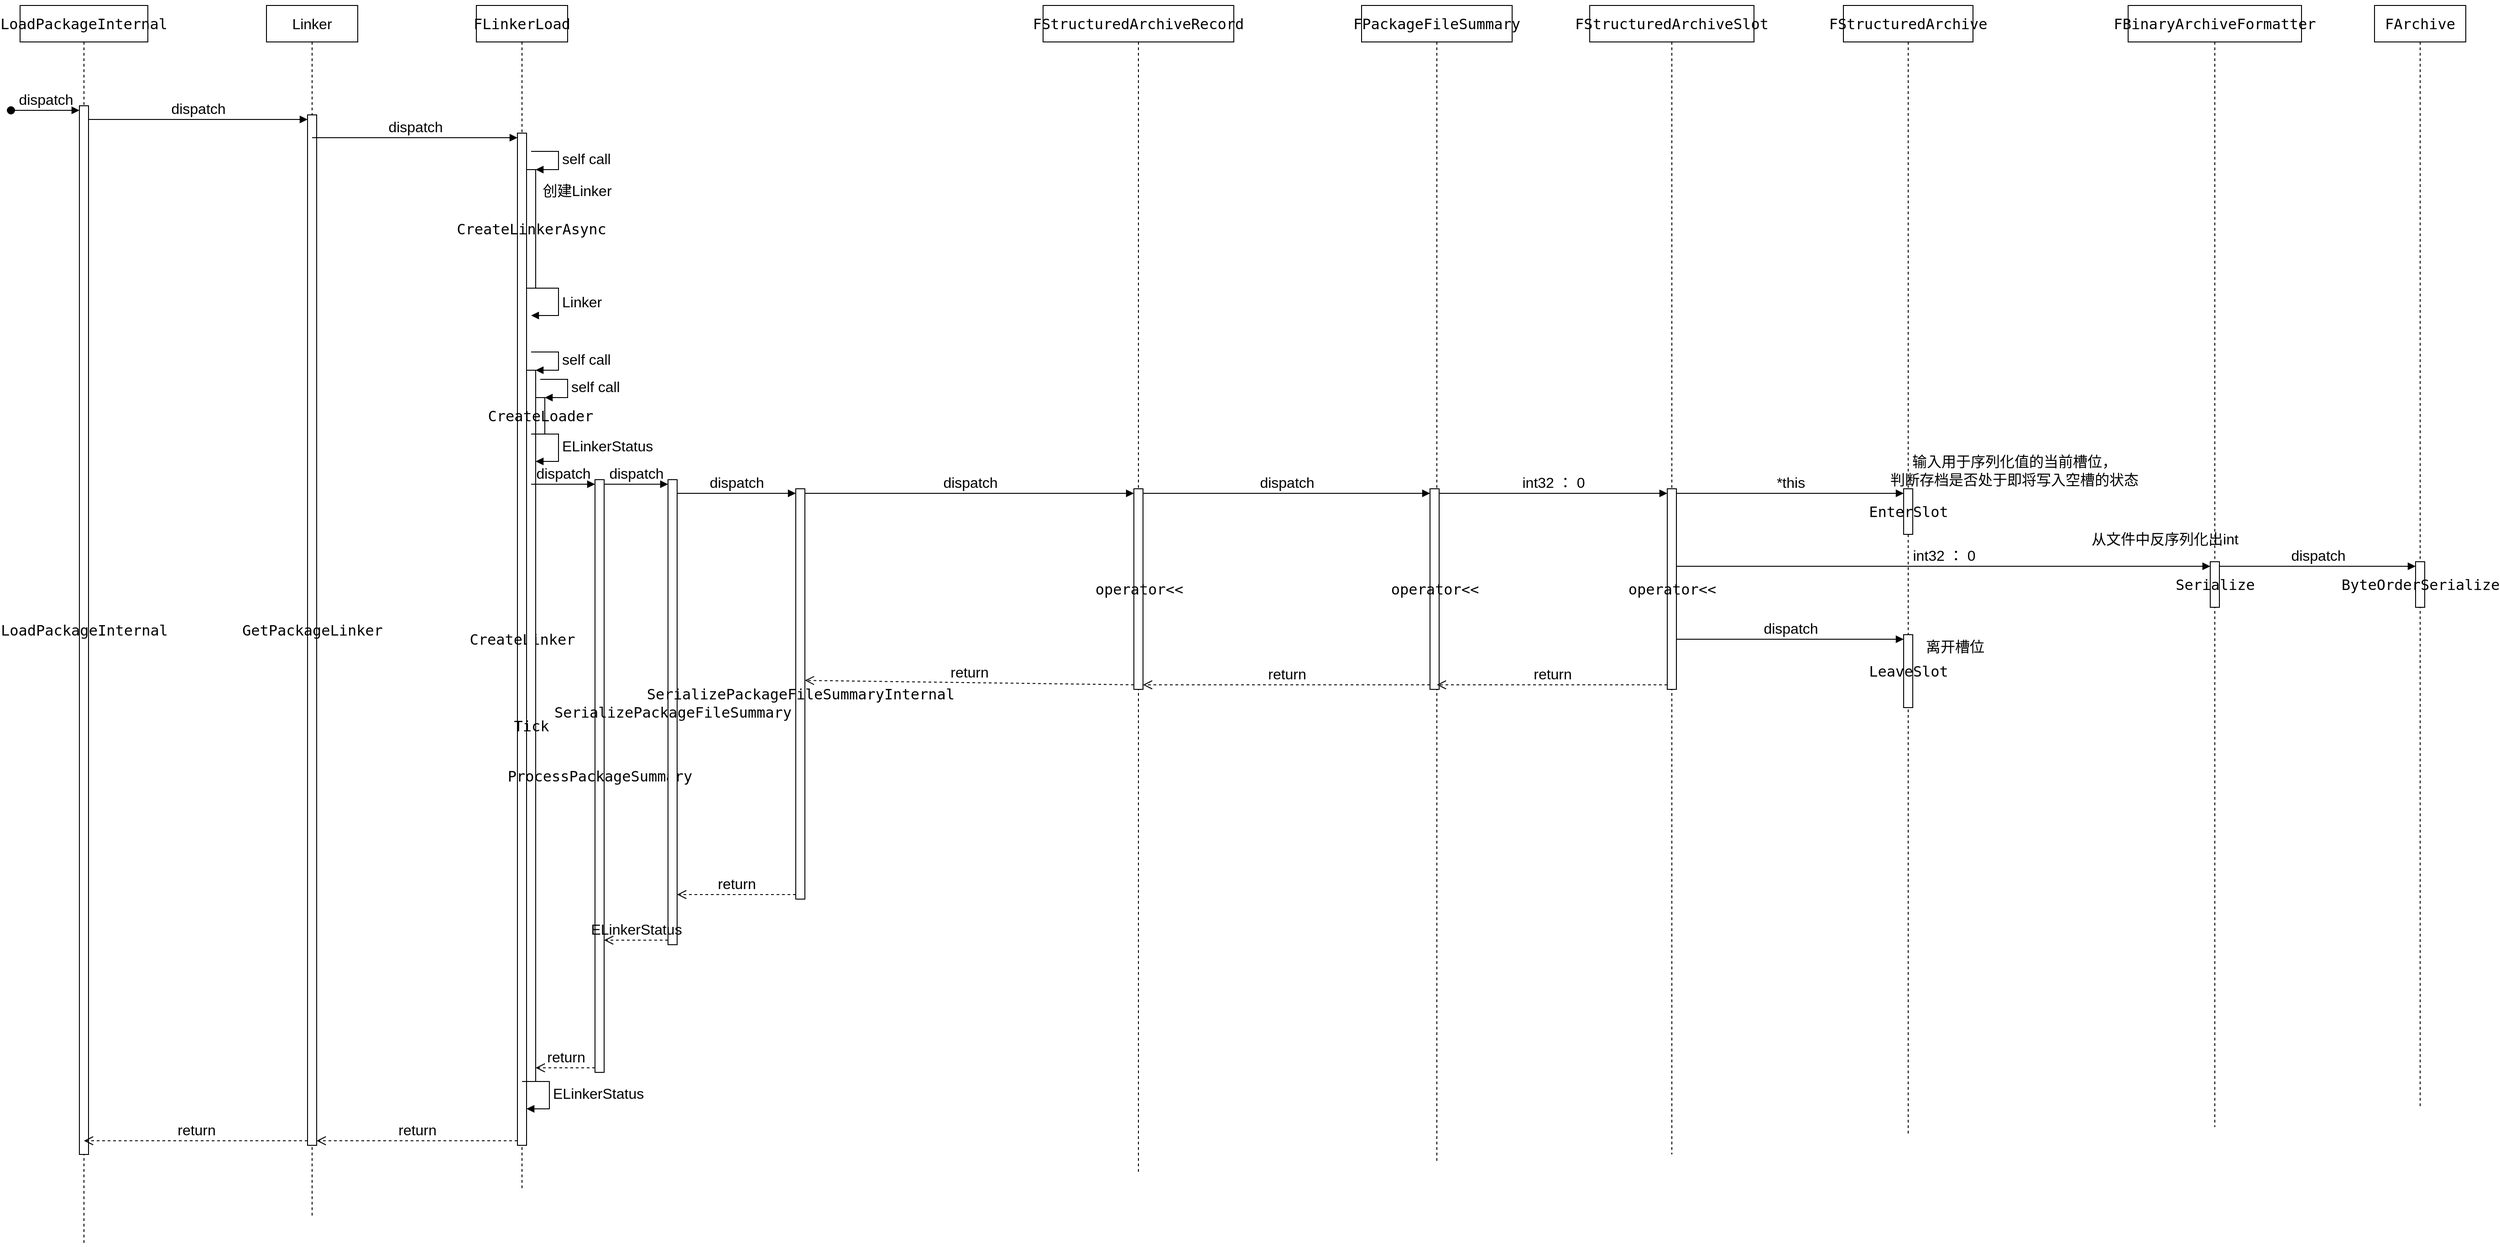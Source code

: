 <mxfile version="27.0.6" pages="2">
  <diagram name="UObject的反序列化时序图" id="ty9AjxiSXVpi8jd9Yawi">
    <mxGraphModel dx="3545" dy="1965" grid="1" gridSize="10" guides="1" tooltips="1" connect="1" arrows="1" fold="1" page="1" pageScale="1" pageWidth="827" pageHeight="1169" math="0" shadow="0">
      <root>
        <mxCell id="0" />
        <mxCell id="1" parent="0" />
        <mxCell id="tDlCE4xTZY2SPCMw47_L-1" value="&lt;div&gt;&lt;pre style=&quot;font-family: &amp;quot;JetBrains Mono&amp;quot;, monospace;&quot;&gt;&lt;span&gt;LoadPackageInternal&lt;/span&gt;&lt;/pre&gt;&lt;/div&gt;" style="shape=umlLifeline;perimeter=lifelinePerimeter;whiteSpace=wrap;html=1;container=1;dropTarget=0;collapsible=0;recursiveResize=0;outlineConnect=0;portConstraint=eastwest;newEdgeStyle={&quot;curved&quot;:0,&quot;rounded&quot;:0};fontColor=#000000;labelBackgroundColor=none;fontSize=16;" vertex="1" parent="1">
          <mxGeometry x="70" y="40" width="140" height="1360" as="geometry" />
        </mxCell>
        <mxCell id="tDlCE4xTZY2SPCMw47_L-3" value="&lt;div&gt;&lt;pre style=&quot;font-family: &amp;quot;JetBrains Mono&amp;quot;, monospace;&quot;&gt;LoadPackageInternal&lt;/pre&gt;&lt;/div&gt;" style="html=1;points=[[0,0,0,0,5],[0,1,0,0,-5],[1,0,0,0,5],[1,1,0,0,-5]];perimeter=orthogonalPerimeter;outlineConnect=0;targetShapes=umlLifeline;portConstraint=eastwest;newEdgeStyle={&quot;curved&quot;:0,&quot;rounded&quot;:0};fontColor=#000000;labelBackgroundColor=none;fontSize=16;" vertex="1" parent="tDlCE4xTZY2SPCMw47_L-1">
          <mxGeometry x="65" y="110" width="10" height="1150" as="geometry" />
        </mxCell>
        <mxCell id="tDlCE4xTZY2SPCMw47_L-4" value="dispatch" style="html=1;verticalAlign=bottom;startArrow=oval;endArrow=block;startSize=8;curved=0;rounded=0;entryX=0;entryY=0;entryDx=0;entryDy=5;fontColor=#000000;labelBackgroundColor=none;fontSize=16;" edge="1" target="tDlCE4xTZY2SPCMw47_L-3" parent="tDlCE4xTZY2SPCMw47_L-1">
          <mxGeometry relative="1" as="geometry">
            <mxPoint x="-10" y="115" as="sourcePoint" />
          </mxGeometry>
        </mxCell>
        <mxCell id="tDlCE4xTZY2SPCMw47_L-2" value="Linker" style="shape=umlLifeline;perimeter=lifelinePerimeter;whiteSpace=wrap;html=1;container=1;dropTarget=0;collapsible=0;recursiveResize=0;outlineConnect=0;portConstraint=eastwest;newEdgeStyle={&quot;curved&quot;:0,&quot;rounded&quot;:0};fontColor=#000000;labelBackgroundColor=none;fontSize=16;" vertex="1" parent="1">
          <mxGeometry x="340" y="40" width="100" height="1330" as="geometry" />
        </mxCell>
        <mxCell id="tDlCE4xTZY2SPCMw47_L-5" value="&lt;div&gt;&lt;pre style=&quot;font-family: &amp;quot;JetBrains Mono&amp;quot;, monospace;&quot;&gt;&lt;div&gt;&lt;pre style=&quot;font-family: &amp;quot;JetBrains Mono&amp;quot;, monospace;&quot;&gt;GetPackageLinker&lt;/pre&gt;&lt;/div&gt;&lt;/pre&gt;&lt;/div&gt;" style="html=1;points=[[0,0,0,0,5],[0,1,0,0,-5],[1,0,0,0,5],[1,1,0,0,-5]];perimeter=orthogonalPerimeter;outlineConnect=0;targetShapes=umlLifeline;portConstraint=eastwest;newEdgeStyle={&quot;curved&quot;:0,&quot;rounded&quot;:0};fontColor=#000000;labelBackgroundColor=none;fontSize=16;" vertex="1" parent="tDlCE4xTZY2SPCMw47_L-2">
          <mxGeometry x="45" y="120" width="10" height="1130" as="geometry" />
        </mxCell>
        <mxCell id="tDlCE4xTZY2SPCMw47_L-6" value="dispatch" style="html=1;verticalAlign=bottom;endArrow=block;curved=0;rounded=0;entryX=0;entryY=0;entryDx=0;entryDy=5;fontColor=#000000;labelBackgroundColor=none;fontSize=16;" edge="1" target="tDlCE4xTZY2SPCMw47_L-5" parent="1" source="tDlCE4xTZY2SPCMw47_L-3">
          <mxGeometry relative="1" as="geometry">
            <mxPoint x="320" y="165" as="sourcePoint" />
          </mxGeometry>
        </mxCell>
        <mxCell id="tDlCE4xTZY2SPCMw47_L-7" value="return" style="html=1;verticalAlign=bottom;endArrow=open;dashed=1;endSize=8;curved=0;rounded=0;exitX=0;exitY=1;exitDx=0;exitDy=-5;fontColor=#000000;labelBackgroundColor=none;fontSize=16;" edge="1" source="tDlCE4xTZY2SPCMw47_L-5" parent="1" target="tDlCE4xTZY2SPCMw47_L-1">
          <mxGeometry relative="1" as="geometry">
            <mxPoint x="320" y="235" as="targetPoint" />
          </mxGeometry>
        </mxCell>
        <mxCell id="tDlCE4xTZY2SPCMw47_L-8" value="&lt;div&gt;&lt;pre style=&quot;font-family: &amp;quot;JetBrains Mono&amp;quot;, monospace;&quot;&gt;&lt;span&gt;FLinkerLoad&lt;/span&gt;&lt;/pre&gt;&lt;/div&gt;" style="shape=umlLifeline;perimeter=lifelinePerimeter;whiteSpace=wrap;html=1;container=1;dropTarget=0;collapsible=0;recursiveResize=0;outlineConnect=0;portConstraint=eastwest;newEdgeStyle={&quot;curved&quot;:0,&quot;rounded&quot;:0};fontColor=#000000;labelBackgroundColor=none;fontSize=16;" vertex="1" parent="1">
          <mxGeometry x="570" y="40" width="100" height="1300" as="geometry" />
        </mxCell>
        <mxCell id="tDlCE4xTZY2SPCMw47_L-9" value="&lt;div&gt;&lt;pre style=&quot;font-family: &amp;quot;JetBrains Mono&amp;quot;, monospace;&quot;&gt;CreateLinker&lt;/pre&gt;&lt;/div&gt;" style="html=1;points=[[0,0,0,0,5],[0,1,0,0,-5],[1,0,0,0,5],[1,1,0,0,-5]];perimeter=orthogonalPerimeter;outlineConnect=0;targetShapes=umlLifeline;portConstraint=eastwest;newEdgeStyle={&quot;curved&quot;:0,&quot;rounded&quot;:0};fontColor=#000000;labelBackgroundColor=none;fontSize=16;" vertex="1" parent="tDlCE4xTZY2SPCMw47_L-8">
          <mxGeometry x="45" y="140" width="10" height="1110" as="geometry" />
        </mxCell>
        <mxCell id="tDlCE4xTZY2SPCMw47_L-12" value="&lt;div&gt;&lt;pre style=&quot;font-family: &amp;quot;JetBrains Mono&amp;quot;, monospace;&quot;&gt;CreateLinkerAsync&lt;/pre&gt;&lt;/div&gt;" style="html=1;points=[[0,0,0,0,5],[0,1,0,0,-5],[1,0,0,0,5],[1,1,0,0,-5]];perimeter=orthogonalPerimeter;outlineConnect=0;targetShapes=umlLifeline;portConstraint=eastwest;newEdgeStyle={&quot;curved&quot;:0,&quot;rounded&quot;:0};fontColor=#000000;labelBackgroundColor=none;fontSize=16;" vertex="1" parent="tDlCE4xTZY2SPCMw47_L-8">
          <mxGeometry x="55" y="180" width="10" height="130" as="geometry" />
        </mxCell>
        <mxCell id="tDlCE4xTZY2SPCMw47_L-13" value="self call" style="html=1;align=left;spacingLeft=2;endArrow=block;rounded=0;edgeStyle=orthogonalEdgeStyle;curved=0;rounded=0;fontColor=#000000;labelBackgroundColor=none;fontSize=16;" edge="1" target="tDlCE4xTZY2SPCMw47_L-12" parent="tDlCE4xTZY2SPCMw47_L-8">
          <mxGeometry relative="1" as="geometry">
            <mxPoint x="60" y="160" as="sourcePoint" />
            <Array as="points">
              <mxPoint x="90" y="160" />
              <mxPoint x="90" y="180" />
            </Array>
          </mxGeometry>
        </mxCell>
        <mxCell id="tDlCE4xTZY2SPCMw47_L-17" value="&lt;div&gt;&lt;pre style=&quot;font-family: &amp;quot;JetBrains Mono&amp;quot;, monospace;&quot;&gt;&lt;span&gt;Tick&lt;/span&gt;&lt;/pre&gt;&lt;/div&gt;" style="html=1;points=[[0,0,0,0,5],[0,1,0,0,-5],[1,0,0,0,5],[1,1,0,0,-5]];perimeter=orthogonalPerimeter;outlineConnect=0;targetShapes=umlLifeline;portConstraint=eastwest;newEdgeStyle={&quot;curved&quot;:0,&quot;rounded&quot;:0};fontColor=#000000;labelBackgroundColor=none;fontSize=16;" vertex="1" parent="tDlCE4xTZY2SPCMw47_L-8">
          <mxGeometry x="55" y="400" width="10" height="780" as="geometry" />
        </mxCell>
        <mxCell id="tDlCE4xTZY2SPCMw47_L-18" value="self call" style="html=1;align=left;spacingLeft=2;endArrow=block;rounded=0;edgeStyle=orthogonalEdgeStyle;curved=0;rounded=0;fontColor=#000000;labelBackgroundColor=none;fontSize=16;" edge="1" target="tDlCE4xTZY2SPCMw47_L-17" parent="tDlCE4xTZY2SPCMw47_L-8">
          <mxGeometry relative="1" as="geometry">
            <mxPoint x="60" y="380" as="sourcePoint" />
            <Array as="points">
              <mxPoint x="90" y="380" />
              <mxPoint x="90" y="400" />
            </Array>
          </mxGeometry>
        </mxCell>
        <mxCell id="tDlCE4xTZY2SPCMw47_L-21" value="&lt;div&gt;&lt;pre style=&quot;font-family: &amp;quot;JetBrains Mono&amp;quot;, monospace;&quot;&gt;&lt;span&gt;CreateLoader&lt;/span&gt;&lt;/pre&gt;&lt;/div&gt;" style="html=1;points=[[0,0,0,0,5],[0,1,0,0,-5],[1,0,0,0,5],[1,1,0,0,-5]];perimeter=orthogonalPerimeter;outlineConnect=0;targetShapes=umlLifeline;portConstraint=eastwest;newEdgeStyle={&quot;curved&quot;:0,&quot;rounded&quot;:0};fontColor=#000000;labelBackgroundColor=none;fontSize=16;" vertex="1" parent="tDlCE4xTZY2SPCMw47_L-8">
          <mxGeometry x="65" y="430" width="10" height="40" as="geometry" />
        </mxCell>
        <mxCell id="tDlCE4xTZY2SPCMw47_L-22" value="self call" style="html=1;align=left;spacingLeft=2;endArrow=block;rounded=0;edgeStyle=orthogonalEdgeStyle;curved=0;rounded=0;fontColor=#000000;labelBackgroundColor=none;fontSize=16;" edge="1" target="tDlCE4xTZY2SPCMw47_L-21" parent="tDlCE4xTZY2SPCMw47_L-8">
          <mxGeometry relative="1" as="geometry">
            <mxPoint x="70" y="410" as="sourcePoint" />
            <Array as="points">
              <mxPoint x="100" y="410" />
              <mxPoint x="100" y="430" />
            </Array>
          </mxGeometry>
        </mxCell>
        <mxCell id="tDlCE4xTZY2SPCMw47_L-10" value="dispatch" style="html=1;verticalAlign=bottom;endArrow=block;curved=0;rounded=0;entryX=0;entryY=0;entryDx=0;entryDy=5;fontColor=#000000;labelBackgroundColor=none;fontSize=16;" edge="1" target="tDlCE4xTZY2SPCMw47_L-9" parent="1">
          <mxGeometry relative="1" as="geometry">
            <mxPoint x="390" y="185" as="sourcePoint" />
          </mxGeometry>
        </mxCell>
        <mxCell id="tDlCE4xTZY2SPCMw47_L-11" value="return" style="html=1;verticalAlign=bottom;endArrow=open;dashed=1;endSize=8;curved=0;rounded=0;exitX=0;exitY=1;exitDx=0;exitDy=-5;fontColor=#000000;labelBackgroundColor=none;fontSize=16;" edge="1" source="tDlCE4xTZY2SPCMw47_L-9" parent="1" target="tDlCE4xTZY2SPCMw47_L-5">
          <mxGeometry relative="1" as="geometry">
            <mxPoint x="390" y="255" as="targetPoint" />
          </mxGeometry>
        </mxCell>
        <mxCell id="tDlCE4xTZY2SPCMw47_L-14" value="创建Linker" style="text;html=1;align=center;verticalAlign=middle;resizable=0;points=[];autosize=1;strokeColor=none;fillColor=none;fontColor=#000000;labelBackgroundColor=none;fontSize=16;" vertex="1" parent="1">
          <mxGeometry x="630" y="228" width="100" height="30" as="geometry" />
        </mxCell>
        <mxCell id="tDlCE4xTZY2SPCMw47_L-16" value="Linker" style="html=1;align=left;spacingLeft=2;endArrow=block;rounded=0;edgeStyle=orthogonalEdgeStyle;curved=0;rounded=0;fontColor=#000000;labelBackgroundColor=none;fontSize=16;" edge="1" parent="1">
          <mxGeometry relative="1" as="geometry">
            <mxPoint x="630" y="350" as="sourcePoint" />
            <Array as="points">
              <mxPoint x="660" y="380" />
            </Array>
            <mxPoint x="630" y="380" as="targetPoint" />
          </mxGeometry>
        </mxCell>
        <mxCell id="tDlCE4xTZY2SPCMw47_L-20" value="ELinkerStatus" style="html=1;align=left;spacingLeft=2;endArrow=block;rounded=0;edgeStyle=orthogonalEdgeStyle;curved=0;rounded=0;fontColor=#000000;labelBackgroundColor=none;fontSize=16;" edge="1" parent="1">
          <mxGeometry relative="1" as="geometry">
            <mxPoint x="620" y="1220" as="sourcePoint" />
            <Array as="points">
              <mxPoint x="650" y="1220" />
              <mxPoint x="650" y="1250" />
            </Array>
            <mxPoint x="625" y="1250" as="targetPoint" />
          </mxGeometry>
        </mxCell>
        <mxCell id="tDlCE4xTZY2SPCMw47_L-23" value="ELinkerStatus" style="html=1;align=left;spacingLeft=2;endArrow=block;rounded=0;edgeStyle=orthogonalEdgeStyle;curved=0;rounded=0;fontColor=#000000;labelBackgroundColor=none;fontSize=16;" edge="1" parent="1">
          <mxGeometry x="0.012" relative="1" as="geometry">
            <mxPoint x="630" y="510" as="sourcePoint" />
            <Array as="points">
              <mxPoint x="660" y="510" />
              <mxPoint x="660" y="540" />
            </Array>
            <mxPoint x="635" y="540" as="targetPoint" />
            <mxPoint as="offset" />
          </mxGeometry>
        </mxCell>
        <mxCell id="tDlCE4xTZY2SPCMw47_L-26" value="&lt;div&gt;&lt;pre style=&quot;font-family: &amp;quot;JetBrains Mono&amp;quot;, monospace;&quot;&gt;ProcessPackageSummary&lt;/pre&gt;&lt;/div&gt;" style="html=1;points=[[0,0,0,0,5],[0,1,0,0,-5],[1,0,0,0,5],[1,1,0,0,-5]];perimeter=orthogonalPerimeter;outlineConnect=0;targetShapes=umlLifeline;portConstraint=eastwest;newEdgeStyle={&quot;curved&quot;:0,&quot;rounded&quot;:0};fontColor=#000000;labelBackgroundColor=none;fontSize=16;" vertex="1" parent="1">
          <mxGeometry x="700" y="560" width="10" height="650" as="geometry" />
        </mxCell>
        <mxCell id="tDlCE4xTZY2SPCMw47_L-27" value="dispatch" style="html=1;verticalAlign=bottom;endArrow=block;curved=0;rounded=0;entryX=0;entryY=0;entryDx=0;entryDy=5;fontColor=#000000;labelBackgroundColor=none;fontSize=16;" edge="1" target="tDlCE4xTZY2SPCMw47_L-26" parent="1">
          <mxGeometry relative="1" as="geometry">
            <mxPoint x="630" y="565" as="sourcePoint" />
          </mxGeometry>
        </mxCell>
        <mxCell id="tDlCE4xTZY2SPCMw47_L-28" value="return" style="html=1;verticalAlign=bottom;endArrow=open;dashed=1;endSize=8;curved=0;rounded=0;exitX=0;exitY=1;exitDx=0;exitDy=-5;fontColor=#000000;labelBackgroundColor=none;fontSize=16;" edge="1" source="tDlCE4xTZY2SPCMw47_L-26" parent="1" target="tDlCE4xTZY2SPCMw47_L-17">
          <mxGeometry relative="1" as="geometry">
            <mxPoint x="630" y="635" as="targetPoint" />
          </mxGeometry>
        </mxCell>
        <mxCell id="tDlCE4xTZY2SPCMw47_L-29" value="&lt;div&gt;&lt;pre style=&quot;font-family: &amp;quot;JetBrains Mono&amp;quot;, monospace;&quot;&gt;SerializePackageFileSummary&lt;/pre&gt;&lt;/div&gt;" style="html=1;points=[[0,0,0,0,5],[0,1,0,0,-5],[1,0,0,0,5],[1,1,0,0,-5]];perimeter=orthogonalPerimeter;outlineConnect=0;targetShapes=umlLifeline;portConstraint=eastwest;newEdgeStyle={&quot;curved&quot;:0,&quot;rounded&quot;:0};fontColor=#000000;labelBackgroundColor=none;fontSize=16;" vertex="1" parent="1">
          <mxGeometry x="780" y="560" width="10" height="510" as="geometry" />
        </mxCell>
        <mxCell id="tDlCE4xTZY2SPCMw47_L-30" value="dispatch" style="html=1;verticalAlign=bottom;endArrow=block;curved=0;rounded=0;entryX=0;entryY=0;entryDx=0;entryDy=5;fontColor=#000000;labelBackgroundColor=none;fontSize=16;" edge="1" target="tDlCE4xTZY2SPCMw47_L-29" parent="1">
          <mxGeometry relative="1" as="geometry">
            <mxPoint x="710" y="565" as="sourcePoint" />
          </mxGeometry>
        </mxCell>
        <mxCell id="tDlCE4xTZY2SPCMw47_L-31" value="&lt;span style=&quot;text-align: left;&quot;&gt;ELinkerStatus&lt;/span&gt;" style="html=1;verticalAlign=bottom;endArrow=open;dashed=1;endSize=8;curved=0;rounded=0;exitX=0;exitY=1;exitDx=0;exitDy=-5;fontColor=#000000;labelBackgroundColor=none;fontSize=16;" edge="1" source="tDlCE4xTZY2SPCMw47_L-29" parent="1" target="tDlCE4xTZY2SPCMw47_L-26">
          <mxGeometry relative="1" as="geometry">
            <mxPoint x="710" y="635" as="targetPoint" />
          </mxGeometry>
        </mxCell>
        <mxCell id="MS_WwOMEHJ72IZ3RsqPJ-1" value="&lt;div&gt;&lt;pre style=&quot;font-family: &amp;quot;JetBrains Mono&amp;quot;, monospace;&quot;&gt;SerializePackageFileSummaryInternal&lt;/pre&gt;&lt;/div&gt;" style="html=1;points=[[0,0,0,0,5],[0,1,0,0,-5],[1,0,0,0,5],[1,1,0,0,-5]];perimeter=orthogonalPerimeter;outlineConnect=0;targetShapes=umlLifeline;portConstraint=eastwest;newEdgeStyle={&quot;curved&quot;:0,&quot;rounded&quot;:0};fontColor=#000000;labelBackgroundColor=none;fontSize=16;" vertex="1" parent="1">
          <mxGeometry x="920" y="570" width="10" height="450" as="geometry" />
        </mxCell>
        <mxCell id="MS_WwOMEHJ72IZ3RsqPJ-2" value="dispatch" style="html=1;verticalAlign=bottom;endArrow=block;curved=0;rounded=0;entryX=0;entryY=0;entryDx=0;entryDy=5;fontColor=#000000;labelBackgroundColor=none;fontSize=16;" edge="1" target="MS_WwOMEHJ72IZ3RsqPJ-1" parent="1">
          <mxGeometry relative="1" as="geometry">
            <mxPoint x="790" y="575" as="sourcePoint" />
          </mxGeometry>
        </mxCell>
        <mxCell id="MS_WwOMEHJ72IZ3RsqPJ-3" value="return" style="html=1;verticalAlign=bottom;endArrow=open;dashed=1;endSize=8;curved=0;rounded=0;exitX=0;exitY=1;exitDx=0;exitDy=-5;fontColor=#000000;labelBackgroundColor=none;fontSize=16;" edge="1" source="MS_WwOMEHJ72IZ3RsqPJ-1" parent="1" target="tDlCE4xTZY2SPCMw47_L-29">
          <mxGeometry relative="1" as="geometry">
            <mxPoint x="790" y="645" as="targetPoint" />
          </mxGeometry>
        </mxCell>
        <mxCell id="MS_WwOMEHJ72IZ3RsqPJ-4" value="&lt;div&gt;&lt;pre style=&quot;font-family: &amp;quot;JetBrains Mono&amp;quot;, monospace;&quot;&gt;FStructuredArchiveRecord&lt;/pre&gt;&lt;/div&gt;" style="shape=umlLifeline;perimeter=lifelinePerimeter;whiteSpace=wrap;html=1;container=1;dropTarget=0;collapsible=0;recursiveResize=0;outlineConnect=0;portConstraint=eastwest;newEdgeStyle={&quot;curved&quot;:0,&quot;rounded&quot;:0};fontColor=#000000;labelBackgroundColor=none;fontSize=16;" vertex="1" parent="1">
          <mxGeometry x="1191" y="40" width="209" height="1280" as="geometry" />
        </mxCell>
        <mxCell id="MS_WwOMEHJ72IZ3RsqPJ-5" value="&lt;div&gt;&lt;pre style=&quot;font-family: &amp;quot;JetBrains Mono&amp;quot;, monospace;&quot;&gt;&lt;div&gt;&lt;pre style=&quot;font-family: &amp;quot;JetBrains Mono&amp;quot;, monospace;&quot;&gt;&lt;span&gt;operator&lt;/span&gt;&lt;span&gt;&amp;lt;&amp;lt;&lt;/span&gt;&lt;/pre&gt;&lt;/div&gt;&lt;/pre&gt;&lt;/div&gt;" style="html=1;points=[[0,0,0,0,5],[0,1,0,0,-5],[1,0,0,0,5],[1,1,0,0,-5]];perimeter=orthogonalPerimeter;outlineConnect=0;targetShapes=umlLifeline;portConstraint=eastwest;newEdgeStyle={&quot;curved&quot;:0,&quot;rounded&quot;:0};fontColor=#000000;labelBackgroundColor=none;fontSize=16;" vertex="1" parent="MS_WwOMEHJ72IZ3RsqPJ-4">
          <mxGeometry x="99.5" y="530" width="10" height="220" as="geometry" />
        </mxCell>
        <mxCell id="MS_WwOMEHJ72IZ3RsqPJ-6" value="dispatch" style="html=1;verticalAlign=bottom;endArrow=block;curved=0;rounded=0;entryX=0;entryY=0;entryDx=0;entryDy=5;fontColor=#000000;labelBackgroundColor=none;fontSize=16;" edge="1" target="MS_WwOMEHJ72IZ3RsqPJ-5" parent="1">
          <mxGeometry relative="1" as="geometry">
            <mxPoint x="930" y="575" as="sourcePoint" />
          </mxGeometry>
        </mxCell>
        <mxCell id="MS_WwOMEHJ72IZ3RsqPJ-7" value="return" style="html=1;verticalAlign=bottom;endArrow=open;dashed=1;endSize=8;curved=0;rounded=0;exitX=0;exitY=1;exitDx=0;exitDy=-5;entryX=1;entryY=0.467;entryDx=0;entryDy=0;entryPerimeter=0;fontColor=#000000;labelBackgroundColor=none;fontSize=16;" edge="1" source="MS_WwOMEHJ72IZ3RsqPJ-5" parent="1" target="MS_WwOMEHJ72IZ3RsqPJ-1">
          <mxGeometry relative="1" as="geometry">
            <mxPoint x="930" y="645" as="targetPoint" />
          </mxGeometry>
        </mxCell>
        <mxCell id="VVXK7UWSqcwqrZurLJhx-1" value="&lt;pre style=&quot;font-family: &amp;quot;JetBrains Mono&amp;quot;, monospace;&quot;&gt;&lt;font&gt;FPackageFileSummary&lt;/font&gt;&lt;/pre&gt;" style="shape=umlLifeline;perimeter=lifelinePerimeter;whiteSpace=wrap;html=1;container=1;dropTarget=0;collapsible=0;recursiveResize=0;outlineConnect=0;portConstraint=eastwest;newEdgeStyle={&quot;curved&quot;:0,&quot;rounded&quot;:0};fontColor=#000000;labelBackgroundColor=none;fontSize=16;" vertex="1" parent="1">
          <mxGeometry x="1540" y="40" width="165" height="1270" as="geometry" />
        </mxCell>
        <mxCell id="VVXK7UWSqcwqrZurLJhx-2" value="&lt;div&gt;&lt;pre style=&quot;font-family: &amp;quot;JetBrains Mono&amp;quot;, monospace;&quot;&gt;&lt;span&gt;operator&lt;/span&gt;&lt;span&gt;&amp;lt;&amp;lt;&lt;/span&gt;&lt;/pre&gt;&lt;/div&gt;" style="html=1;points=[[0,0,0,0,5],[0,1,0,0,-5],[1,0,0,0,5],[1,1,0,0,-5]];perimeter=orthogonalPerimeter;outlineConnect=0;targetShapes=umlLifeline;portConstraint=eastwest;newEdgeStyle={&quot;curved&quot;:0,&quot;rounded&quot;:0};fontColor=#000000;labelBackgroundColor=none;fontSize=16;" vertex="1" parent="VVXK7UWSqcwqrZurLJhx-1">
          <mxGeometry x="75" y="530" width="10" height="220" as="geometry" />
        </mxCell>
        <mxCell id="VVXK7UWSqcwqrZurLJhx-8" value="int32 ： 0" style="html=1;verticalAlign=bottom;endArrow=block;curved=0;rounded=0;entryX=0;entryY=0;entryDx=0;entryDy=5;fontColor=#000000;labelBackgroundColor=none;fontSize=16;" edge="1" target="VVXK7UWSqcwqrZurLJhx-7" parent="VVXK7UWSqcwqrZurLJhx-1">
          <mxGeometry relative="1" as="geometry">
            <mxPoint x="85" y="535" as="sourcePoint" />
          </mxGeometry>
        </mxCell>
        <mxCell id="VVXK7UWSqcwqrZurLJhx-3" value="dispatch" style="html=1;verticalAlign=bottom;endArrow=block;curved=0;rounded=0;entryX=0;entryY=0;entryDx=0;entryDy=5;fontColor=#000000;labelBackgroundColor=none;fontSize=16;" edge="1" target="VVXK7UWSqcwqrZurLJhx-2" parent="1" source="MS_WwOMEHJ72IZ3RsqPJ-5">
          <mxGeometry relative="1" as="geometry">
            <mxPoint x="1540" y="575" as="sourcePoint" />
          </mxGeometry>
        </mxCell>
        <mxCell id="VVXK7UWSqcwqrZurLJhx-4" value="return" style="html=1;verticalAlign=bottom;endArrow=open;dashed=1;endSize=8;curved=0;rounded=0;exitX=0;exitY=1;exitDx=0;exitDy=-5;entryX=1;entryY=1;entryDx=0;entryDy=-5;entryPerimeter=0;fontColor=#000000;labelBackgroundColor=none;fontSize=16;" edge="1" source="VVXK7UWSqcwqrZurLJhx-2" parent="1" target="MS_WwOMEHJ72IZ3RsqPJ-5">
          <mxGeometry relative="1" as="geometry">
            <mxPoint x="1540" y="645" as="targetPoint" />
          </mxGeometry>
        </mxCell>
        <mxCell id="VVXK7UWSqcwqrZurLJhx-5" value="&lt;div&gt;&lt;pre style=&quot;font-family: &amp;quot;JetBrains Mono&amp;quot;, monospace;&quot;&gt;&lt;div&gt;&lt;pre style=&quot;font-family: &amp;quot;JetBrains Mono&amp;quot;, monospace;&quot;&gt;FStructuredArchiveSlot&lt;/pre&gt;&lt;/div&gt;&lt;/pre&gt;&lt;/div&gt;" style="shape=umlLifeline;perimeter=lifelinePerimeter;whiteSpace=wrap;html=1;container=1;dropTarget=0;collapsible=0;recursiveResize=0;outlineConnect=0;portConstraint=eastwest;newEdgeStyle={&quot;curved&quot;:0,&quot;rounded&quot;:0};fontColor=#000000;labelBackgroundColor=none;fontSize=16;" vertex="1" parent="1">
          <mxGeometry x="1790" y="40" width="180" height="1260" as="geometry" />
        </mxCell>
        <mxCell id="VVXK7UWSqcwqrZurLJhx-7" value="&lt;div&gt;&lt;pre style=&quot;font-family: &amp;quot;JetBrains Mono&amp;quot;, monospace;&quot;&gt;&lt;span&gt;operator&lt;/span&gt;&lt;span&gt;&amp;lt;&amp;lt;&lt;/span&gt;&lt;/pre&gt;&lt;/div&gt;" style="html=1;points=[[0,0,0,0,5],[0,1,0,0,-5],[1,0,0,0,5],[1,1,0,0,-5]];perimeter=orthogonalPerimeter;outlineConnect=0;targetShapes=umlLifeline;portConstraint=eastwest;newEdgeStyle={&quot;curved&quot;:0,&quot;rounded&quot;:0};fontColor=#000000;labelBackgroundColor=none;fontSize=16;" vertex="1" parent="VVXK7UWSqcwqrZurLJhx-5">
          <mxGeometry x="85" y="530" width="10" height="220" as="geometry" />
        </mxCell>
        <mxCell id="VVXK7UWSqcwqrZurLJhx-12" value="*this" style="html=1;verticalAlign=bottom;endArrow=block;curved=0;rounded=0;entryX=0;entryY=0;entryDx=0;entryDy=5;fontColor=#000000;labelBackgroundColor=none;fontSize=16;" edge="1" target="VVXK7UWSqcwqrZurLJhx-11" parent="VVXK7UWSqcwqrZurLJhx-5">
          <mxGeometry relative="1" as="geometry">
            <mxPoint x="95" y="535" as="sourcePoint" />
          </mxGeometry>
        </mxCell>
        <mxCell id="VVXK7UWSqcwqrZurLJhx-18" value="int32 ： 0" style="html=1;verticalAlign=bottom;endArrow=block;curved=0;rounded=0;entryX=0;entryY=0;entryDx=0;entryDy=5;fontColor=#000000;labelBackgroundColor=none;fontSize=16;" edge="1" target="VVXK7UWSqcwqrZurLJhx-17" parent="VVXK7UWSqcwqrZurLJhx-5">
          <mxGeometry relative="1" as="geometry">
            <mxPoint x="95" y="615" as="sourcePoint" />
          </mxGeometry>
        </mxCell>
        <mxCell id="VVXK7UWSqcwqrZurLJhx-27" value="dispatch" style="html=1;verticalAlign=bottom;endArrow=block;curved=0;rounded=0;entryX=0;entryY=0;entryDx=0;entryDy=5;fontColor=#000000;labelBackgroundColor=none;fontSize=16;" edge="1" target="VVXK7UWSqcwqrZurLJhx-26" parent="VVXK7UWSqcwqrZurLJhx-5">
          <mxGeometry relative="1" as="geometry">
            <mxPoint x="95" y="695" as="sourcePoint" />
          </mxGeometry>
        </mxCell>
        <mxCell id="VVXK7UWSqcwqrZurLJhx-9" value="return" style="html=1;verticalAlign=bottom;endArrow=open;dashed=1;endSize=8;curved=0;rounded=0;exitX=0;exitY=1;exitDx=0;exitDy=-5;fontColor=#000000;labelBackgroundColor=none;fontSize=16;" edge="1" source="VVXK7UWSqcwqrZurLJhx-7" parent="1" target="VVXK7UWSqcwqrZurLJhx-1">
          <mxGeometry relative="1" as="geometry">
            <mxPoint x="1625" y="645" as="targetPoint" />
          </mxGeometry>
        </mxCell>
        <mxCell id="VVXK7UWSqcwqrZurLJhx-10" value="&lt;div&gt;&lt;pre style=&quot;font-family: &amp;quot;JetBrains Mono&amp;quot;, monospace;&quot;&gt;FStructuredArchive&lt;/pre&gt;&lt;/div&gt;" style="shape=umlLifeline;perimeter=lifelinePerimeter;whiteSpace=wrap;html=1;container=1;dropTarget=0;collapsible=0;recursiveResize=0;outlineConnect=0;portConstraint=eastwest;newEdgeStyle={&quot;curved&quot;:0,&quot;rounded&quot;:0};fontColor=#000000;labelBackgroundColor=none;fontSize=16;" vertex="1" parent="1">
          <mxGeometry x="2068" y="40" width="142" height="1240" as="geometry" />
        </mxCell>
        <mxCell id="VVXK7UWSqcwqrZurLJhx-11" value="&lt;div&gt;&lt;pre style=&quot;font-family: &amp;quot;JetBrains Mono&amp;quot;, monospace;&quot;&gt;EnterSlot&lt;/pre&gt;&lt;/div&gt;" style="html=1;points=[[0,0,0,0,5],[0,1,0,0,-5],[1,0,0,0,5],[1,1,0,0,-5]];perimeter=orthogonalPerimeter;outlineConnect=0;targetShapes=umlLifeline;portConstraint=eastwest;newEdgeStyle={&quot;curved&quot;:0,&quot;rounded&quot;:0};fontColor=#000000;labelBackgroundColor=none;fontSize=16;" vertex="1" parent="VVXK7UWSqcwqrZurLJhx-10">
          <mxGeometry x="66" y="530" width="10" height="50" as="geometry" />
        </mxCell>
        <mxCell id="VVXK7UWSqcwqrZurLJhx-26" value="&lt;div&gt;&lt;pre style=&quot;font-family: &amp;quot;JetBrains Mono&amp;quot;, monospace;&quot;&gt;&lt;span&gt;LeaveSlot&lt;/span&gt;&lt;/pre&gt;&lt;/div&gt;" style="html=1;points=[[0,0,0,0,5],[0,1,0,0,-5],[1,0,0,0,5],[1,1,0,0,-5]];perimeter=orthogonalPerimeter;outlineConnect=0;targetShapes=umlLifeline;portConstraint=eastwest;newEdgeStyle={&quot;curved&quot;:0,&quot;rounded&quot;:0};fontColor=#000000;labelBackgroundColor=none;fontSize=16;" vertex="1" parent="VVXK7UWSqcwqrZurLJhx-10">
          <mxGeometry x="66" y="690" width="10" height="80" as="geometry" />
        </mxCell>
        <mxCell id="VVXK7UWSqcwqrZurLJhx-14" value="输入用于序列化值的当前槽位，&lt;div&gt;判断存档是否处于即将写入空槽的状态&lt;/div&gt;" style="text;html=1;align=center;verticalAlign=middle;resizable=0;points=[];autosize=1;strokeColor=none;fillColor=none;fontColor=#000000;labelBackgroundColor=none;fontSize=16;" vertex="1" parent="1">
          <mxGeometry x="2105" y="525" width="300" height="50" as="geometry" />
        </mxCell>
        <mxCell id="VVXK7UWSqcwqrZurLJhx-16" value="&lt;div&gt;&lt;pre style=&quot;font-family: &amp;quot;JetBrains Mono&amp;quot;, monospace;&quot;&gt;FBinaryArchiveFormatter&lt;/pre&gt;&lt;/div&gt;" style="shape=umlLifeline;perimeter=lifelinePerimeter;whiteSpace=wrap;html=1;container=1;dropTarget=0;collapsible=0;recursiveResize=0;outlineConnect=0;portConstraint=eastwest;newEdgeStyle={&quot;curved&quot;:0,&quot;rounded&quot;:0};fontColor=#000000;labelBackgroundColor=none;fontSize=16;" vertex="1" parent="1">
          <mxGeometry x="2380" y="40" width="190" height="1230" as="geometry" />
        </mxCell>
        <mxCell id="VVXK7UWSqcwqrZurLJhx-17" value="&lt;div&gt;&lt;pre style=&quot;font-family: &amp;quot;JetBrains Mono&amp;quot;, monospace;&quot;&gt;Serialize&lt;/pre&gt;&lt;/div&gt;" style="html=1;points=[[0,0,0,0,5],[0,1,0,0,-5],[1,0,0,0,5],[1,1,0,0,-5]];perimeter=orthogonalPerimeter;outlineConnect=0;targetShapes=umlLifeline;portConstraint=eastwest;newEdgeStyle={&quot;curved&quot;:0,&quot;rounded&quot;:0};fontColor=#000000;labelBackgroundColor=none;fontSize=16;" vertex="1" parent="VVXK7UWSqcwqrZurLJhx-16">
          <mxGeometry x="90" y="610" width="10" height="50" as="geometry" />
        </mxCell>
        <mxCell id="VVXK7UWSqcwqrZurLJhx-23" value="dispatch" style="html=1;verticalAlign=bottom;endArrow=block;curved=0;rounded=0;entryX=0;entryY=0;entryDx=0;entryDy=5;fontColor=#000000;labelBackgroundColor=none;fontSize=16;" edge="1" target="VVXK7UWSqcwqrZurLJhx-22" parent="VVXK7UWSqcwqrZurLJhx-16">
          <mxGeometry relative="1" as="geometry">
            <mxPoint x="100" y="615" as="sourcePoint" />
          </mxGeometry>
        </mxCell>
        <mxCell id="VVXK7UWSqcwqrZurLJhx-20" value="从文件中反序列化出int" style="text;html=1;align=center;verticalAlign=middle;resizable=0;points=[];autosize=1;strokeColor=none;fillColor=none;fontColor=#000000;labelBackgroundColor=none;fontSize=16;" vertex="1" parent="1">
          <mxGeometry x="2330" y="610" width="180" height="30" as="geometry" />
        </mxCell>
        <mxCell id="VVXK7UWSqcwqrZurLJhx-21" value="&lt;div&gt;&lt;pre style=&quot;font-family: &amp;quot;JetBrains Mono&amp;quot;, monospace;&quot;&gt;FArchive&lt;/pre&gt;&lt;/div&gt;" style="shape=umlLifeline;perimeter=lifelinePerimeter;whiteSpace=wrap;html=1;container=1;dropTarget=0;collapsible=0;recursiveResize=0;outlineConnect=0;portConstraint=eastwest;newEdgeStyle={&quot;curved&quot;:0,&quot;rounded&quot;:0};fontColor=#000000;labelBackgroundColor=none;fontSize=16;" vertex="1" parent="1">
          <mxGeometry x="2650" y="40" width="100" height="1210" as="geometry" />
        </mxCell>
        <mxCell id="VVXK7UWSqcwqrZurLJhx-22" value="&lt;div&gt;&lt;pre style=&quot;font-family: &amp;quot;JetBrains Mono&amp;quot;, monospace;&quot;&gt;ByteOrderSerialize&lt;/pre&gt;&lt;/div&gt;" style="html=1;points=[[0,0,0,0,5],[0,1,0,0,-5],[1,0,0,0,5],[1,1,0,0,-5]];perimeter=orthogonalPerimeter;outlineConnect=0;targetShapes=umlLifeline;portConstraint=eastwest;newEdgeStyle={&quot;curved&quot;:0,&quot;rounded&quot;:0};fontColor=#000000;labelBackgroundColor=none;fontSize=16;" vertex="1" parent="VVXK7UWSqcwqrZurLJhx-21">
          <mxGeometry x="45" y="610" width="10" height="50" as="geometry" />
        </mxCell>
        <mxCell id="VVXK7UWSqcwqrZurLJhx-29" value="离开槽位" style="text;html=1;align=center;verticalAlign=middle;resizable=0;points=[];autosize=1;strokeColor=none;fillColor=none;fontColor=#000000;labelBackgroundColor=none;fontSize=16;" vertex="1" parent="1">
          <mxGeometry x="2145" y="728" width="90" height="30" as="geometry" />
        </mxCell>
      </root>
    </mxGraphModel>
  </diagram>
  <diagram id="CAczI8A5wFdw4gQ_MewH" name="UObject的序列化与反序列化时序图">
    <mxGraphModel dx="1418" dy="786" grid="1" gridSize="10" guides="1" tooltips="1" connect="1" arrows="1" fold="1" page="1" pageScale="1" pageWidth="827" pageHeight="1169" math="0" shadow="0">
      <root>
        <mxCell id="0" />
        <mxCell id="1" parent="0" />
        <mxCell id="_GkTlN3eMFnwsy9FnPl4-1" value="&lt;article data-content=&quot;[{&amp;quot;type&amp;quot;:&amp;quot;block&amp;quot;,&amp;quot;id&amp;quot;:&amp;quot;a0E5-1737795180917&amp;quot;,&amp;quot;name&amp;quot;:&amp;quot;code&amp;quot;,&amp;quot;data&amp;quot;:{&amp;quot;version&amp;quot;:1,&amp;quot;language&amp;quot;:&amp;quot;&amp;quot;,&amp;quot;theme&amp;quot;:&amp;quot;default&amp;quot;},&amp;quot;nodes&amp;quot;:[{&amp;quot;type&amp;quot;:&amp;quot;block&amp;quot;,&amp;quot;id&amp;quot;:&amp;quot;yxj7-1737795180852&amp;quot;,&amp;quot;name&amp;quot;:&amp;quot;code-line&amp;quot;,&amp;quot;data&amp;quot;:{},&amp;quot;nodes&amp;quot;:[{&amp;quot;type&amp;quot;:&amp;quot;text&amp;quot;,&amp;quot;id&amp;quot;:&amp;quot;mH23-1737795180851&amp;quot;,&amp;quot;leaves&amp;quot;:[{&amp;quot;text&amp;quot;:&amp;quot;UObject&amp;quot;,&amp;quot;marks&amp;quot;:[]}]}]}],&amp;quot;state&amp;quot;:{}}]&quot;&gt;&lt;div data-theme=&quot;default&quot; style=&quot;text-align: center; white-space-collapse: preserve;&quot; data-language=&quot;&quot;&gt;&lt;font style=&quot;font-size: 16px;&quot;&gt;UObject&lt;/font&gt;&lt;/div&gt;&lt;/article&gt;&lt;hr style=&quot;border-style:solid;&quot; size=&quot;1&quot;&gt;&lt;p style=&quot;margin:0px;margin-left:4px;&quot;&gt;+ field1: Type&lt;br&gt;+ field2: Type&lt;/p&gt;&lt;hr style=&quot;border-style:solid;&quot; size=&quot;1&quot;&gt;&lt;p style=&quot;margin:0px;margin-left:4px;&quot;&gt;+&lt;span style=&quot;white-space-collapse: preserve;&quot;&gt;Serialize(FStructuredArchiveRecord）&lt;/span&gt;&lt;span style=&quot;&quot;&gt;: void&lt;/span&gt;&lt;/p&gt;&lt;p style=&quot;margin:0px;margin-left:4px;&quot;&gt;+ method2(Type, Type): Type&lt;/p&gt;" style="verticalAlign=top;align=left;overflow=fill;html=1;whiteSpace=wrap;fontColor=#000000;labelBackgroundColor=none;" vertex="1" parent="1">
          <mxGeometry x="30" y="130" width="290" height="140" as="geometry" />
        </mxCell>
        <mxCell id="uM4VWn-GpBhh_wQEq0oK-1" value="&lt;div style=&quot;&quot;&gt;&lt;pre style=&quot;text-align: center; font-family: &amp;quot;JetBrains Mono&amp;quot;, monospace; font-size: 10.5pt;&quot;&gt;FLinker&lt;/pre&gt;&lt;pre style=&quot;text-align: center; font-family: &amp;quot;JetBrains Mono&amp;quot;, monospace; font-size: 10.5pt;&quot;&gt;用来填充uasset到upackage&lt;/pre&gt;&lt;/div&gt;&lt;hr style=&quot;border-style:solid;&quot; size=&quot;1&quot;&gt;&lt;p style=&quot;margin:0px;margin-left:4px;&quot;&gt;+&amp;nbsp;&lt;span style=&quot;font-family: &amp;quot;JetBrains Mono&amp;quot;, monospace; font-size: 10.5pt;&quot;&gt;LinkerRoot&lt;/span&gt;&lt;span style=&quot;&quot;&gt;:&amp;nbsp;&lt;/span&gt;&lt;span style=&quot;font-family: &amp;quot;JetBrains Mono&amp;quot;, monospace; font-size: 10.5pt;&quot;&gt;UPackage&lt;/span&gt;&lt;span style=&quot;font-family: &amp;quot;JetBrains Mono&amp;quot;, monospace; font-size: 10.5pt;&quot;&gt;*&amp;nbsp; 此链接器相关的顶级package对象？&amp;nbsp;&lt;/span&gt;&lt;/p&gt;&lt;p style=&quot;margin:0px;margin-left:4px;&quot;&gt;+ Summary:&amp;nbsp;&lt;span style=&quot;font-family: &amp;quot;JetBrains Mono&amp;quot;, monospace; font-size: 10.5pt;&quot;&gt;FPackageFileSummary&amp;nbsp; package文件的内容&lt;/span&gt;&lt;/p&gt;&lt;hr style=&quot;border-style:solid;&quot; size=&quot;1&quot;&gt;&lt;p style=&quot;margin:0px;margin-left:4px;&quot;&gt;+ method1(Type): Type&lt;br&gt;+ method2(Type, Type): Type&lt;/p&gt;" style="verticalAlign=top;align=left;overflow=fill;html=1;whiteSpace=wrap;fontColor=#000000;labelBackgroundColor=none;" vertex="1" parent="1">
          <mxGeometry x="510" y="300" width="420" height="220" as="geometry" />
        </mxCell>
        <mxCell id="uM4VWn-GpBhh_wQEq0oK-2" value="&lt;div style=&quot;&quot;&gt;&lt;pre style=&quot;text-align: center; font-family: &amp;quot;JetBrains Mono&amp;quot;, monospace; font-size: 10.5pt;&quot;&gt;FPackageFileSummary&lt;/pre&gt;&lt;pre style=&quot;text-align: center; font-family: &amp;quot;JetBrains Mono&amp;quot;, monospace; font-size: 10.5pt;&quot;&gt;package文件的内容，存储在package顶部&lt;/pre&gt;&lt;/div&gt;&lt;hr style=&quot;border-style:solid;&quot; size=&quot;1&quot;&gt;&lt;p style=&quot;margin:0px;margin-left:4px;&quot;&gt;+&amp;nbsp;&lt;span style=&quot;font-family: &amp;quot;JetBrains Mono&amp;quot;, monospace; font-size: 10.5pt;&quot;&gt;Tag&lt;/span&gt;&lt;span style=&quot;&quot;&gt;:&amp;nbsp;&lt;/span&gt;&lt;span style=&quot;font-family: &amp;quot;JetBrains Mono&amp;quot;, monospace; font-size: 10.5pt;&quot;&gt;int32&amp;nbsp; 标识是不是UE文件&lt;/span&gt;&lt;/p&gt;&lt;p style=&quot;margin:0px;margin-left:4px;&quot;&gt;+&amp;nbsp;&lt;span style=&quot;font-family: &amp;quot;JetBrains Mono&amp;quot;, monospace; font-size: 10.5pt;&quot;&gt;FileVersionUE&lt;/span&gt;&lt;span style=&quot;&quot;&gt;:&amp;nbsp;&lt;/span&gt;&lt;span style=&quot;font-family: &amp;quot;JetBrains Mono&amp;quot;, monospace; font-size: 10.5pt;&quot;&gt;FPackageFileVersion&amp;nbsp; UE文件版本&lt;/span&gt;&lt;/p&gt;&lt;p style=&quot;margin:0px;margin-left:4px;&quot;&gt;&lt;span style=&quot;font-family: &amp;quot;JetBrains Mono&amp;quot;, monospace; font-size: 10.5pt;&quot;&gt;+&lt;/span&gt;&lt;span style=&quot;font-family: &amp;quot;JetBrains Mono&amp;quot;, monospace; font-size: 10.5pt;&quot;&gt;FileVersionLicenseeUE：&lt;/span&gt;&lt;span style=&quot;font-family: &amp;quot;JetBrains Mono&amp;quot;, monospace; font-size: 10.5pt;&quot;&gt;int32&amp;nbsp;&amp;nbsp;&lt;/span&gt;&lt;span style=&quot;font-family: Poppins-Medium; font-size: 14px;&quot;&gt;被许可方文件版本&lt;/span&gt;&lt;/p&gt;&lt;p style=&quot;margin:0px;margin-left:4px;&quot;&gt;&lt;span style=&quot;font-family: Poppins-Medium; font-size: 14px;&quot;&gt;+&lt;/span&gt;&lt;span style=&quot;font-family: &amp;quot;JetBrains Mono&amp;quot;, monospace; font-size: 10.5pt;&quot;&gt;CustomVersionContainer：&lt;/span&gt;&lt;span style=&quot;font-family: &amp;quot;JetBrains Mono&amp;quot;, monospace; font-size: 10.5pt;&quot;&gt;FCustomVersionContainer&amp;nbsp; 自定义版本号&lt;/span&gt;&lt;/p&gt;&lt;p style=&quot;margin:0px;margin-left:4px;&quot;&gt;&lt;span style=&quot;font-family: &amp;quot;JetBrains Mono&amp;quot;, monospace; font-size: 10.5pt;&quot;&gt;+&lt;/span&gt;&lt;span style=&quot;font-family: &amp;quot;JetBrains Mono&amp;quot;, monospace; font-size: 10.5pt;&quot;&gt;PackageFlags:&lt;/span&gt;&lt;span style=&quot;font-family: &amp;quot;JetBrains Mono&amp;quot;, monospace; font-size: 10.5pt;&quot;&gt;uint32&lt;/span&gt;&lt;/p&gt;&lt;p style=&quot;margin:0px;margin-left:4px;&quot;&gt;&lt;span style=&quot;font-family: &amp;quot;JetBrains Mono&amp;quot;, monospace; font-size: 10.5pt;&quot;&gt;private：&lt;/span&gt;&lt;/p&gt;&lt;p style=&quot;margin:0px;margin-left:4px;&quot;&gt;&lt;span style=&quot;font-family: &amp;quot;JetBrains Mono&amp;quot;, monospace; font-size: 10.5pt;&quot;&gt;+&lt;/span&gt;&lt;span style=&quot;font-family: &amp;quot;JetBrains Mono&amp;quot;, monospace; font-size: 10.5pt;&quot;&gt;TotalHeaderSize：&lt;/span&gt;&lt;span style=&quot;font-family: &amp;quot;JetBrains Mono&amp;quot;, monospace; font-size: 10.5pt;&quot;&gt;int32&amp;nbsp;&amp;nbsp;&lt;/span&gt;&lt;span style=&quot;font-family: Poppins-Medium; font-size: 14px;&quot;&gt;创建一个FLinkerLoad需要读取的所有信息的总大小。这包括文件摘要，名称表和导入和导出映射&lt;/span&gt;&lt;/p&gt;&lt;p style=&quot;margin:0px;margin-left:4px;&quot;&gt;&lt;span style=&quot;font-family: Poppins-Medium; font-size: 14px;&quot;&gt;+&lt;/span&gt;&lt;span style=&quot;font-family: &amp;quot;JetBrains Mono&amp;quot;, monospace; font-size: 10.5pt;&quot;&gt;PackageName：FString&lt;/span&gt;&lt;/p&gt;&lt;p style=&quot;margin:0px;margin-left:4px;&quot;&gt;&lt;span style=&quot;font-family: &amp;quot;JetBrains Mono&amp;quot;, monospace; font-size: 10.5pt;&quot;&gt;+&lt;/span&gt;&lt;span style=&quot;font-family: &amp;quot;JetBrains Mono&amp;quot;, monospace; font-size: 10.5pt;&quot;&gt;NameCount：int32&amp;nbsp;&amp;nbsp;&lt;/span&gt;&lt;span style=&quot;font-family: Poppins-Medium; font-size: 14px;&quot;&gt;在磁盘上的文件中找到名称数据的位置&lt;/span&gt;&lt;/p&gt;&lt;p style=&quot;margin:0px;margin-left:4px;&quot;&gt;&lt;span style=&quot;font-family: Poppins-Medium; font-size: 14px;&quot;&gt;+&lt;/span&gt;&lt;span style=&quot;font-family: &amp;quot;JetBrains Mono&amp;quot;, monospace; font-size: 10.5pt;&quot;&gt;SoftObjectPathsCount：int32&lt;/span&gt;&lt;/p&gt;&lt;p style=&quot;margin:0px;margin-left:4px;&quot;&gt;&lt;span style=&quot;font-family: &amp;quot;JetBrains Mono&amp;quot;, monospace; font-size: 10.5pt;&quot;&gt;+&lt;/span&gt;&lt;span style=&quot;font-family: &amp;quot;JetBrains Mono&amp;quot;, monospace; font-size: 10.5pt;&quot;&gt;SoftObjectPathsOffset:int32&lt;/span&gt;&lt;/p&gt;&lt;p style=&quot;margin:0px;margin-left:4px;&quot;&gt;&lt;span style=&quot;font-family: &amp;quot;JetBrains Mono&amp;quot;, monospace; font-size: 10.5pt;&quot;&gt;+&lt;/span&gt;&lt;span style=&quot;font-family: &amp;quot;JetBrains Mono&amp;quot;, monospace; font-size: 10.5pt;&quot;&gt;LocalizationId:FString&lt;/span&gt;&lt;/p&gt;&lt;p style=&quot;margin:0px;margin-left:4px;&quot;&gt;&lt;span style=&quot;font-family: &amp;quot;JetBrains Mono&amp;quot;, monospace; font-size: 10.5pt;&quot;&gt;+&lt;/span&gt;&lt;span style=&quot;font-family: &amp;quot;JetBrains Mono&amp;quot;, monospace; font-size: 10.5pt;&quot;&gt;GatherableTextDataCount:int32&lt;/span&gt;&lt;/p&gt;&lt;p style=&quot;margin:0px;margin-left:4px;&quot;&gt;&lt;span style=&quot;font-family: &amp;quot;JetBrains Mono&amp;quot;, monospace; font-size: 10.5pt;&quot;&gt;+&lt;/span&gt;&lt;span style=&quot;font-family: &amp;quot;JetBrains Mono&amp;quot;, monospace; font-size: 10.5pt;&quot;&gt;GatherableTextDataOffset:int32&lt;/span&gt;&lt;/p&gt;&lt;p style=&quot;margin:0px;margin-left:4px;&quot;&gt;&lt;span style=&quot;font-family: &amp;quot;JetBrains Mono&amp;quot;, monospace; font-size: 10.5pt;&quot;&gt;+&lt;/span&gt;&lt;span style=&quot;font-family: &amp;quot;JetBrains Mono&amp;quot;, monospace; font-size: 10.5pt;&quot;&gt;ExportCount:int32&amp;nbsp;&amp;nbsp;&lt;/span&gt;&lt;/p&gt;&lt;p style=&quot;margin:0px;margin-left:4px;&quot;&gt;&lt;span style=&quot;font-family: &amp;quot;JetBrains Mono&amp;quot;, monospace; font-size: 10.5pt;&quot;&gt;+&lt;/span&gt;&lt;span style=&quot;font-family: &amp;quot;JetBrains Mono&amp;quot;, monospace; font-size: 10.5pt;&quot;&gt;ExportOffset:int32&lt;/span&gt;&lt;/p&gt;&lt;p style=&quot;margin:0px;margin-left:4px;&quot;&gt;&lt;span style=&quot;font-family: &amp;quot;JetBrains Mono&amp;quot;, monospace; font-size: 10.5pt;&quot;&gt;+&lt;/span&gt;&lt;span style=&quot;font-family: &amp;quot;JetBrains Mono&amp;quot;, monospace; font-size: 10.5pt;&quot;&gt;ImportCount:int32&lt;/span&gt;&lt;/p&gt;&lt;p style=&quot;margin:0px;margin-left:4px;&quot;&gt;&lt;span style=&quot;font-family: &amp;quot;JetBrains Mono&amp;quot;, monospace; font-size: 10.5pt;&quot;&gt;+&lt;/span&gt;&lt;span style=&quot;font-family: &amp;quot;JetBrains Mono&amp;quot;, monospace; font-size: 9.8pt;&quot;&gt;ImportOffset：&lt;/span&gt;&lt;span style=&quot;font-family: &amp;quot;JetBrains Mono&amp;quot;, monospace; font-size: 14px;&quot;&gt;int32&lt;/span&gt;&lt;/p&gt;&lt;p style=&quot;margin:0px;margin-left:4px;&quot;&gt;&lt;span style=&quot;font-family: &amp;quot;JetBrains Mono&amp;quot;, monospace; font-size: 10.5pt;&quot;&gt;...一堆uasset文件中内容的数量和偏移量&lt;/span&gt;&lt;/p&gt;&lt;hr style=&quot;border-style:solid;&quot; size=&quot;1&quot;&gt;&lt;p style=&quot;margin:0px;margin-left:4px;&quot;&gt;+ method1(Type): Type&lt;br&gt;+ method2(Type, Type): Type&lt;/p&gt;" style="verticalAlign=top;align=left;overflow=fill;html=1;whiteSpace=wrap;fontColor=#000000;labelBackgroundColor=none;" vertex="1" parent="1">
          <mxGeometry x="1050" y="280" width="560" height="520" as="geometry" />
        </mxCell>
      </root>
    </mxGraphModel>
  </diagram>
</mxfile>
